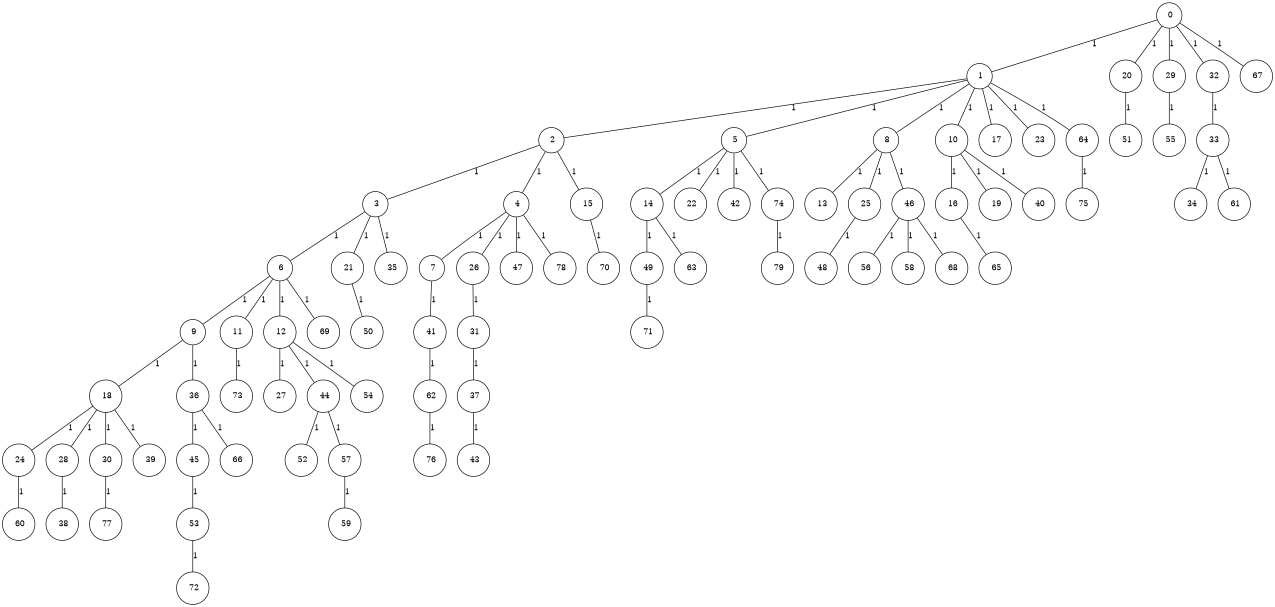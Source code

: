 graph G {
size="8.5,11;"
ratio = "expand;"
fixedsize="true;"
overlap="scale;"
node[shape=circle,width=.12,hight=.12,fontsize=12]
edge[fontsize=12]

0[label=" 0" color=black, pos="0.76925959,1.9226853!"];
1[label=" 1" color=black, pos="0.71324085,2.1165895!"];
2[label=" 2" color=black, pos="1.5079332,1.7782113!"];
3[label=" 3" color=black, pos="2.9130875,2.5313244!"];
4[label=" 4" color=black, pos="0.35959889,2.5074662!"];
5[label=" 5" color=black, pos="1.1838734,1.905422!"];
6[label=" 6" color=black, pos="0.84627783,1.6635889!"];
7[label=" 7" color=black, pos="2.3344341,0.64051561!"];
8[label=" 8" color=black, pos="0.15355345,1.5686273!"];
9[label=" 9" color=black, pos="2.4443949,0.09213312!"];
10[label=" 10" color=black, pos="0.8009681,2.0033981!"];
11[label=" 11" color=black, pos="0.92385889,2.749743!"];
12[label=" 12" color=black, pos="2.8909677,2.3566632!"];
13[label=" 13" color=black, pos="2.035387,1.5661589!"];
14[label=" 14" color=black, pos="2.658072,2.027462!"];
15[label=" 15" color=black, pos="1.949229,0.0961998!"];
16[label=" 16" color=black, pos="2.2311785,0.9695767!"];
17[label=" 17" color=black, pos="0.35004395,1.6279015!"];
18[label=" 18" color=black, pos="1.9320542,1.8650677!"];
19[label=" 19" color=black, pos="0.16602202,1.1393709!"];
20[label=" 20" color=black, pos="0.87201984,1.1318309!"];
21[label=" 21" color=black, pos="1.7581194,1.7890717!"];
22[label=" 22" color=black, pos="1.9277377,0.40869745!"];
23[label=" 23" color=black, pos="1.4845114,2.9797491!"];
24[label=" 24" color=black, pos="2.1697244,1.3912633!"];
25[label=" 25" color=black, pos="0.011035604,0.67078039!"];
26[label=" 26" color=black, pos="1.6504643,1.799003!"];
27[label=" 27" color=black, pos="2.1506587,0.87347603!"];
28[label=" 28" color=black, pos="0.434408,1.9300854!"];
29[label=" 29" color=black, pos="1.7032968,0.60871871!"];
30[label=" 30" color=black, pos="1.5356908,2.5080013!"];
31[label=" 31" color=black, pos="2.5223134,2.735892!"];
32[label=" 32" color=black, pos="0.43707613,2.2118061!"];
33[label=" 33" color=black, pos="1.1463201,2.3912016!"];
34[label=" 34" color=black, pos="2.4184346,2.6132706!"];
35[label=" 35" color=black, pos="1.1285784,2.5917718!"];
36[label=" 36" color=black, pos="0.49205358,2.7555138!"];
37[label=" 37" color=black, pos="1.2410143,2.826385!"];
38[label=" 38" color=black, pos="2.3816487,0.79690715!"];
39[label=" 39" color=black, pos="1.8221366,2.5959999!"];
40[label=" 40" color=black, pos="1.6599545,2.7073245!"];
41[label=" 41" color=black, pos="0.69039253,1.6030588!"];
42[label=" 42" color=black, pos="2.2887306,1.6779204!"];
43[label=" 43" color=black, pos="2.7030761,1.9802954!"];
44[label=" 44" color=black, pos="0.79154937,2.39048!"];
45[label=" 45" color=black, pos="0.10004169,2.8092686!"];
46[label=" 46" color=black, pos="1.5512513,2.3856524!"];
47[label=" 47" color=black, pos="0.13897497,1.6326006!"];
48[label=" 48" color=black, pos="0.78945828,1.605204!"];
49[label=" 49" color=black, pos="0.43845104,0.58867792!"];
50[label=" 50" color=black, pos="2.4245923,1.1444906!"];
51[label=" 51" color=black, pos="2.5362905,1.3227979!"];
52[label=" 52" color=black, pos="2.8605952,1.3604035!"];
53[label=" 53" color=black, pos="2.930143,0.44232727!"];
54[label=" 54" color=black, pos="2.7758479,0.8547821!"];
55[label=" 55" color=black, pos="1.809632,2.7137523!"];
56[label=" 56" color=black, pos="0.82730766,1.0789411!"];
57[label=" 57" color=black, pos="1.5272191,2.9929403!"];
58[label=" 58" color=black, pos="2.9342173,2.0794797!"];
59[label=" 59" color=black, pos="1.262217,1.7983476!"];
60[label=" 60" color=black, pos="1.1155556,0.083449184!"];
61[label=" 61" color=black, pos="0.32842311,2.5270929!"];
62[label=" 62" color=black, pos="1.3537561,2.0190939!"];
63[label=" 63" color=black, pos="1.8692577,2.7624783!"];
64[label=" 64" color=black, pos="0.051802472,2.962324!"];
65[label=" 65" color=black, pos="0.50903836,1.530833!"];
66[label=" 66" color=black, pos="1.0926953,2.9137633!"];
67[label=" 67" color=black, pos="2.0125903,0.47772454!"];
68[label=" 68" color=black, pos="1.8708619,2.1738446!"];
69[label=" 69" color=black, pos="0.086950181,0.30355602!"];
70[label=" 70" color=black, pos="0.082812538,2.6040944!"];
71[label=" 71" color=black, pos="2.0554961,1.6486355!"];
72[label=" 72" color=black, pos="1.2079921,2.6863201!"];
73[label=" 73" color=black, pos="0.56622385,2.1602861!"];
74[label=" 74" color=black, pos="0.82746581,0.013831428!"];
75[label=" 75" color=black, pos="0.78616035,0.96820214!"];
76[label=" 76" color=black, pos="1.0527297,2.8563073!"];
77[label=" 77" color=black, pos="0.84298431,1.5803862!"];
78[label=" 78" color=black, pos="2.4825132,2.877867!"];
79[label=" 79" color=black, pos="1.5510533,1.6453078!"];
0--1[label="1"]
0--20[label="1"]
0--29[label="1"]
0--32[label="1"]
0--67[label="1"]
1--2[label="1"]
1--5[label="1"]
1--8[label="1"]
1--10[label="1"]
1--17[label="1"]
1--23[label="1"]
1--64[label="1"]
2--3[label="1"]
2--4[label="1"]
2--15[label="1"]
3--6[label="1"]
3--21[label="1"]
3--35[label="1"]
4--7[label="1"]
4--26[label="1"]
4--47[label="1"]
4--78[label="1"]
5--14[label="1"]
5--22[label="1"]
5--42[label="1"]
5--74[label="1"]
6--9[label="1"]
6--11[label="1"]
6--12[label="1"]
6--69[label="1"]
7--41[label="1"]
8--13[label="1"]
8--25[label="1"]
8--46[label="1"]
9--18[label="1"]
9--36[label="1"]
10--16[label="1"]
10--19[label="1"]
10--40[label="1"]
11--73[label="1"]
12--27[label="1"]
12--44[label="1"]
12--54[label="1"]
14--49[label="1"]
14--63[label="1"]
15--70[label="1"]
16--65[label="1"]
18--24[label="1"]
18--28[label="1"]
18--30[label="1"]
18--39[label="1"]
20--51[label="1"]
21--50[label="1"]
24--60[label="1"]
25--48[label="1"]
26--31[label="1"]
28--38[label="1"]
29--55[label="1"]
30--77[label="1"]
31--37[label="1"]
32--33[label="1"]
33--34[label="1"]
33--61[label="1"]
36--45[label="1"]
36--66[label="1"]
37--43[label="1"]
41--62[label="1"]
44--52[label="1"]
44--57[label="1"]
45--53[label="1"]
46--56[label="1"]
46--58[label="1"]
46--68[label="1"]
49--71[label="1"]
53--72[label="1"]
57--59[label="1"]
62--76[label="1"]
64--75[label="1"]
74--79[label="1"]

}
